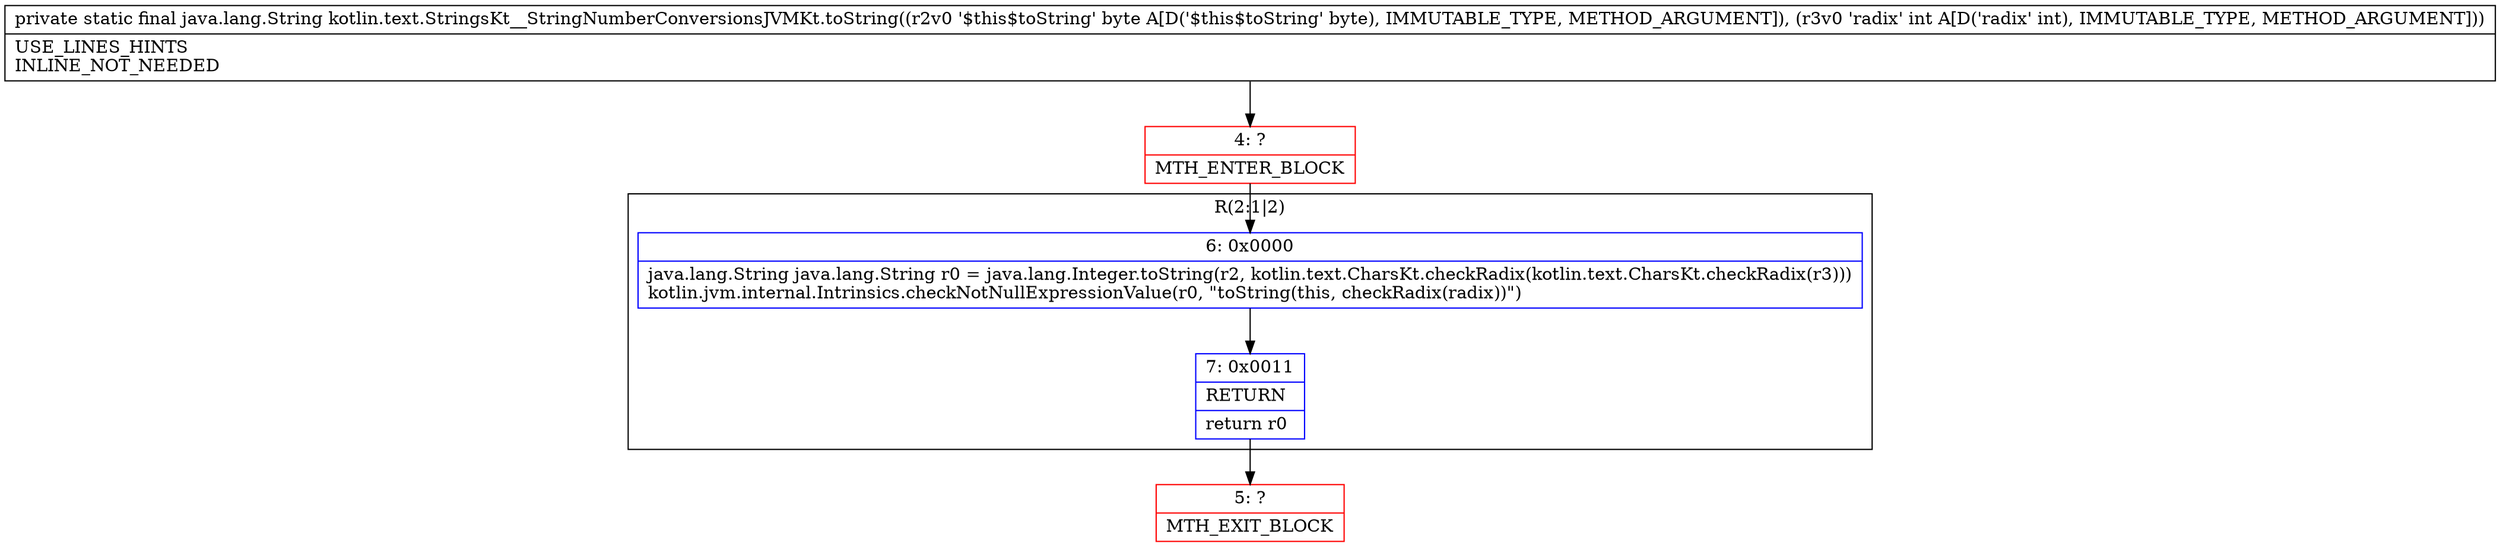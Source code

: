 digraph "CFG forkotlin.text.StringsKt__StringNumberConversionsJVMKt.toString(BI)Ljava\/lang\/String;" {
subgraph cluster_Region_1845496742 {
label = "R(2:1|2)";
node [shape=record,color=blue];
Node_6 [shape=record,label="{6\:\ 0x0000|java.lang.String java.lang.String r0 = java.lang.Integer.toString(r2, kotlin.text.CharsKt.checkRadix(kotlin.text.CharsKt.checkRadix(r3)))\lkotlin.jvm.internal.Intrinsics.checkNotNullExpressionValue(r0, \"toString(this, checkRadix(radix))\")\l}"];
Node_7 [shape=record,label="{7\:\ 0x0011|RETURN\l|return r0\l}"];
}
Node_4 [shape=record,color=red,label="{4\:\ ?|MTH_ENTER_BLOCK\l}"];
Node_5 [shape=record,color=red,label="{5\:\ ?|MTH_EXIT_BLOCK\l}"];
MethodNode[shape=record,label="{private static final java.lang.String kotlin.text.StringsKt__StringNumberConversionsJVMKt.toString((r2v0 '$this$toString' byte A[D('$this$toString' byte), IMMUTABLE_TYPE, METHOD_ARGUMENT]), (r3v0 'radix' int A[D('radix' int), IMMUTABLE_TYPE, METHOD_ARGUMENT]))  | USE_LINES_HINTS\lINLINE_NOT_NEEDED\l}"];
MethodNode -> Node_4;Node_6 -> Node_7;
Node_7 -> Node_5;
Node_4 -> Node_6;
}

